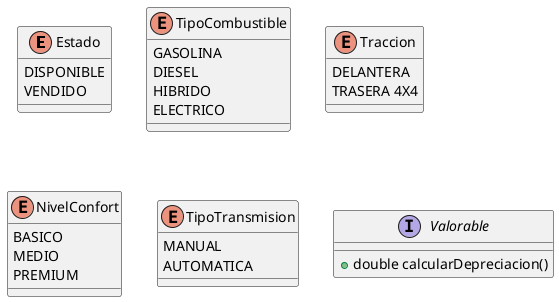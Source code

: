 @startuml

' === Enumeraciones ===
enum Estado {
DISPONIBLE
VENDIDO
}

enum TipoCombustible {
GASOLINA
DIESEL
HIBRIDO
ELECTRICO
}

enum Traccion {
DELANTERA
TRASERA 4X4
}

enum NivelConfort{
BASICO
MEDIO
PREMIUM
}

enum TipoTransmision{
MANUAL
AUTOMATICA
}

' ===Interfaz===
interface Valorable {
+double calcularDepreciacion()
}
@enduml